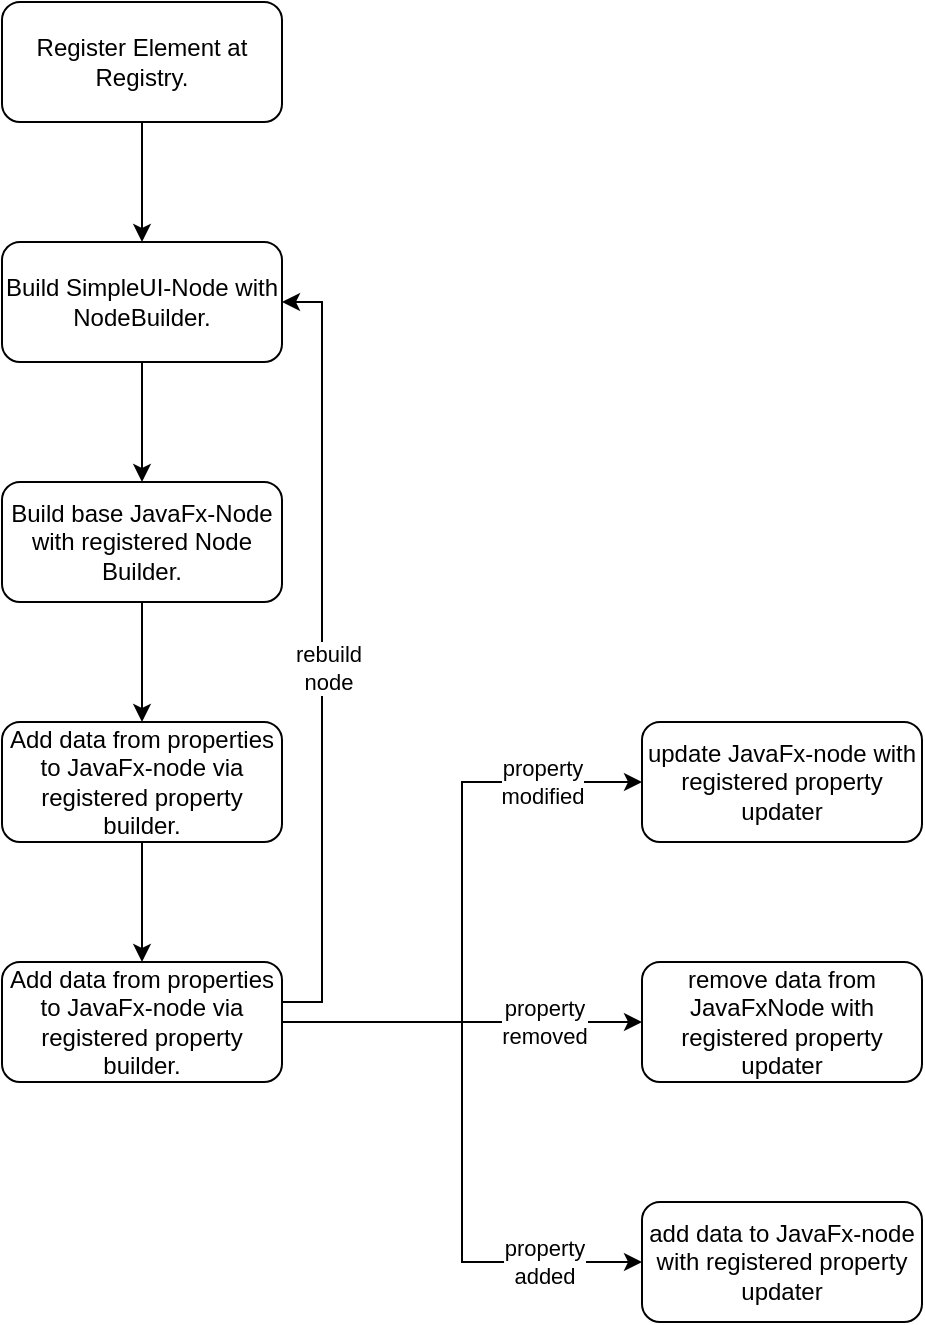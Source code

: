 <mxfile version="13.7.2" type="device"><diagram id="ectalZAmeV5DVMVe9XyF" name="Page-1"><mxGraphModel dx="1550" dy="835" grid="1" gridSize="10" guides="1" tooltips="1" connect="1" arrows="1" fold="1" page="1" pageScale="1" pageWidth="827" pageHeight="1169" math="0" shadow="0"><root><mxCell id="0"/><mxCell id="1" parent="0"/><mxCell id="5MG1H2YvQ4jhbd2K915s-8" style="edgeStyle=orthogonalEdgeStyle;rounded=0;orthogonalLoop=1;jettySize=auto;html=1;entryX=0.5;entryY=0;entryDx=0;entryDy=0;" edge="1" parent="1" source="5MG1H2YvQ4jhbd2K915s-2" target="5MG1H2YvQ4jhbd2K915s-7"><mxGeometry relative="1" as="geometry"/></mxCell><mxCell id="5MG1H2YvQ4jhbd2K915s-2" value="Build SimpleUI-Node with NodeBuilder." style="rounded=1;whiteSpace=wrap;html=1;" vertex="1" parent="1"><mxGeometry x="80" y="320" width="140" height="60" as="geometry"/></mxCell><mxCell id="5MG1H2YvQ4jhbd2K915s-5" style="edgeStyle=orthogonalEdgeStyle;rounded=0;orthogonalLoop=1;jettySize=auto;html=1;entryX=0.5;entryY=0;entryDx=0;entryDy=0;" edge="1" parent="1" source="5MG1H2YvQ4jhbd2K915s-4" target="5MG1H2YvQ4jhbd2K915s-2"><mxGeometry relative="1" as="geometry"/></mxCell><mxCell id="5MG1H2YvQ4jhbd2K915s-4" value="Register Element at Registry." style="rounded=1;whiteSpace=wrap;html=1;" vertex="1" parent="1"><mxGeometry x="80" y="200" width="140" height="60" as="geometry"/></mxCell><mxCell id="5MG1H2YvQ4jhbd2K915s-10" style="edgeStyle=orthogonalEdgeStyle;rounded=0;orthogonalLoop=1;jettySize=auto;html=1;entryX=0.5;entryY=0;entryDx=0;entryDy=0;" edge="1" parent="1" source="5MG1H2YvQ4jhbd2K915s-7" target="5MG1H2YvQ4jhbd2K915s-9"><mxGeometry relative="1" as="geometry"/></mxCell><mxCell id="5MG1H2YvQ4jhbd2K915s-7" value="Build base JavaFx-Node with registered Node Builder." style="rounded=1;whiteSpace=wrap;html=1;" vertex="1" parent="1"><mxGeometry x="80" y="440" width="140" height="60" as="geometry"/></mxCell><mxCell id="5MG1H2YvQ4jhbd2K915s-12" style="rounded=0;orthogonalLoop=1;jettySize=auto;html=1;entryX=0.5;entryY=0;entryDx=0;entryDy=0;jumpStyle=none;" edge="1" parent="1" source="5MG1H2YvQ4jhbd2K915s-9" target="5MG1H2YvQ4jhbd2K915s-11"><mxGeometry relative="1" as="geometry"/></mxCell><mxCell id="5MG1H2YvQ4jhbd2K915s-9" value="Add data from properties to JavaFx-node via registered property builder." style="rounded=1;whiteSpace=wrap;html=1;" vertex="1" parent="1"><mxGeometry x="80" y="560" width="140" height="60" as="geometry"/></mxCell><mxCell id="5MG1H2YvQ4jhbd2K915s-24" style="edgeStyle=orthogonalEdgeStyle;rounded=0;jumpStyle=none;orthogonalLoop=1;jettySize=auto;html=1;entryX=1;entryY=0.5;entryDx=0;entryDy=0;" edge="1" parent="1" source="5MG1H2YvQ4jhbd2K915s-11" target="5MG1H2YvQ4jhbd2K915s-2"><mxGeometry relative="1" as="geometry"><Array as="points"><mxPoint x="240" y="700"/><mxPoint x="240" y="350"/></Array></mxGeometry></mxCell><mxCell id="5MG1H2YvQ4jhbd2K915s-25" value="&lt;div&gt;rebuild&lt;/div&gt;&lt;div&gt;node&lt;br&gt;&lt;/div&gt;" style="edgeLabel;html=1;align=center;verticalAlign=middle;resizable=0;points=[];" vertex="1" connectable="0" parent="5MG1H2YvQ4jhbd2K915s-24"><mxGeometry x="-0.38" y="-3" relative="1" as="geometry"><mxPoint y="-66" as="offset"/></mxGeometry></mxCell><mxCell id="5MG1H2YvQ4jhbd2K915s-28" style="edgeStyle=orthogonalEdgeStyle;rounded=0;jumpStyle=none;orthogonalLoop=1;jettySize=auto;html=1;entryX=0;entryY=0.5;entryDx=0;entryDy=0;" edge="1" parent="1" source="5MG1H2YvQ4jhbd2K915s-11" target="5MG1H2YvQ4jhbd2K915s-27"><mxGeometry relative="1" as="geometry"/></mxCell><mxCell id="5MG1H2YvQ4jhbd2K915s-34" value="&lt;div&gt;property&lt;/div&gt;&lt;div&gt;added&lt;br&gt;&lt;/div&gt;" style="edgeLabel;html=1;align=center;verticalAlign=middle;resizable=0;points=[];" vertex="1" connectable="0" parent="5MG1H2YvQ4jhbd2K915s-28"><mxGeometry x="0.561" relative="1" as="geometry"><mxPoint x="17" as="offset"/></mxGeometry></mxCell><mxCell id="5MG1H2YvQ4jhbd2K915s-29" style="edgeStyle=orthogonalEdgeStyle;rounded=0;jumpStyle=none;orthogonalLoop=1;jettySize=auto;html=1;entryX=0;entryY=0.5;entryDx=0;entryDy=0;" edge="1" parent="1" source="5MG1H2YvQ4jhbd2K915s-11" target="5MG1H2YvQ4jhbd2K915s-26"><mxGeometry relative="1" as="geometry"/></mxCell><mxCell id="5MG1H2YvQ4jhbd2K915s-33" value="&lt;div&gt;property&lt;/div&gt;&lt;div&gt;removed&lt;br&gt;&lt;/div&gt;" style="edgeLabel;html=1;align=center;verticalAlign=middle;resizable=0;points=[];" vertex="1" connectable="0" parent="5MG1H2YvQ4jhbd2K915s-29"><mxGeometry x="0.726" relative="1" as="geometry"><mxPoint x="-25" as="offset"/></mxGeometry></mxCell><mxCell id="5MG1H2YvQ4jhbd2K915s-30" style="edgeStyle=orthogonalEdgeStyle;rounded=0;jumpStyle=none;orthogonalLoop=1;jettySize=auto;html=1;entryX=0;entryY=0.5;entryDx=0;entryDy=0;" edge="1" parent="1" source="5MG1H2YvQ4jhbd2K915s-11" target="5MG1H2YvQ4jhbd2K915s-22"><mxGeometry relative="1" as="geometry"/></mxCell><mxCell id="5MG1H2YvQ4jhbd2K915s-31" value="&lt;div&gt;property&lt;/div&gt;&lt;div&gt;modified&lt;br&gt;&lt;/div&gt;" style="edgeLabel;html=1;align=center;verticalAlign=middle;resizable=0;points=[];" vertex="1" connectable="0" parent="5MG1H2YvQ4jhbd2K915s-30"><mxGeometry x="0.808" y="1" relative="1" as="geometry"><mxPoint x="-21" y="1" as="offset"/></mxGeometry></mxCell><mxCell id="5MG1H2YvQ4jhbd2K915s-11" value="Add data from properties to JavaFx-node via registered property builder." style="rounded=1;whiteSpace=wrap;html=1;" vertex="1" parent="1"><mxGeometry x="80" y="680" width="140" height="60" as="geometry"/></mxCell><mxCell id="5MG1H2YvQ4jhbd2K915s-22" value="update JavaFx-node with registered property updater" style="rounded=1;whiteSpace=wrap;html=1;" vertex="1" parent="1"><mxGeometry x="400" y="560" width="140" height="60" as="geometry"/></mxCell><mxCell id="5MG1H2YvQ4jhbd2K915s-26" value="remove data from JavaFxNode with registered property updater" style="rounded=1;whiteSpace=wrap;html=1;" vertex="1" parent="1"><mxGeometry x="400" y="680" width="140" height="60" as="geometry"/></mxCell><mxCell id="5MG1H2YvQ4jhbd2K915s-27" value="add data to JavaFx-node with registered property updater" style="rounded=1;whiteSpace=wrap;html=1;" vertex="1" parent="1"><mxGeometry x="400" y="800" width="140" height="60" as="geometry"/></mxCell></root></mxGraphModel></diagram></mxfile>